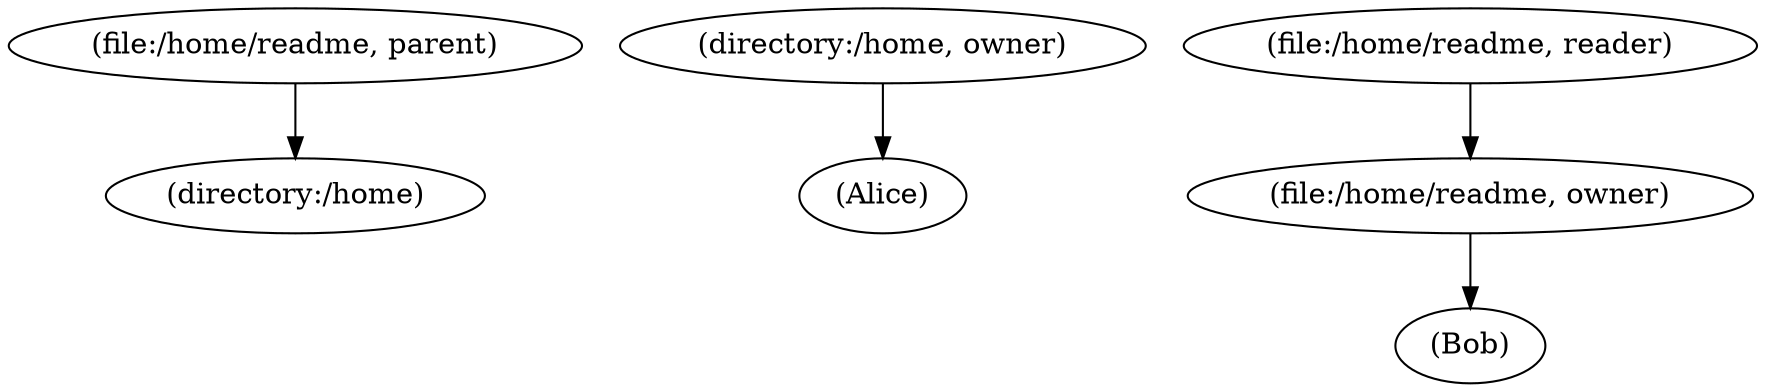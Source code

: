 digraph TTU {
    0 [ label = "(directory:/home)"];
    1 [ label = "(directory:/home, owner)"];
    2 [ label = "(Alice)"];

    3 [ label = "(file:/home/readme, owner)"];
    4 [ label = "(Bob)"];
    5 [ label = "(file:/home/readme, reader)"];
    6 [ label = "(file:/home/readme, parent)"];

    1->2;
    3->4;
    5->3;
    6->0;

}
